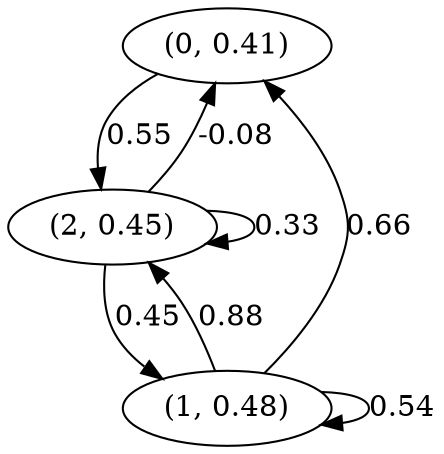 digraph {
    0 [ label = "(0, 0.41)" ]
    1 [ label = "(1, 0.48)" ]
    2 [ label = "(2, 0.45)" ]
    1 -> 1 [ label = "0.54" ]
    2 -> 2 [ label = "0.33" ]
    1 -> 0 [ label = "0.66" ]
    2 -> 0 [ label = "-0.08" ]
    2 -> 1 [ label = "0.45" ]
    0 -> 2 [ label = "0.55" ]
    1 -> 2 [ label = "0.88" ]
}

